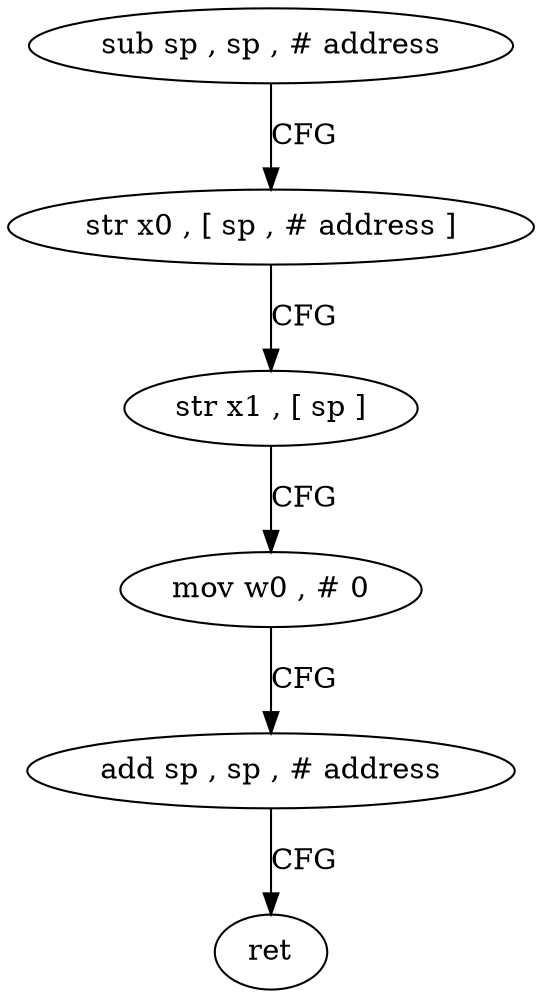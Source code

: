 digraph "func" {
"4361920" [label = "sub sp , sp , # address" ]
"4361924" [label = "str x0 , [ sp , # address ]" ]
"4361928" [label = "str x1 , [ sp ]" ]
"4361932" [label = "mov w0 , # 0" ]
"4361936" [label = "add sp , sp , # address" ]
"4361940" [label = "ret" ]
"4361920" -> "4361924" [ label = "CFG" ]
"4361924" -> "4361928" [ label = "CFG" ]
"4361928" -> "4361932" [ label = "CFG" ]
"4361932" -> "4361936" [ label = "CFG" ]
"4361936" -> "4361940" [ label = "CFG" ]
}
